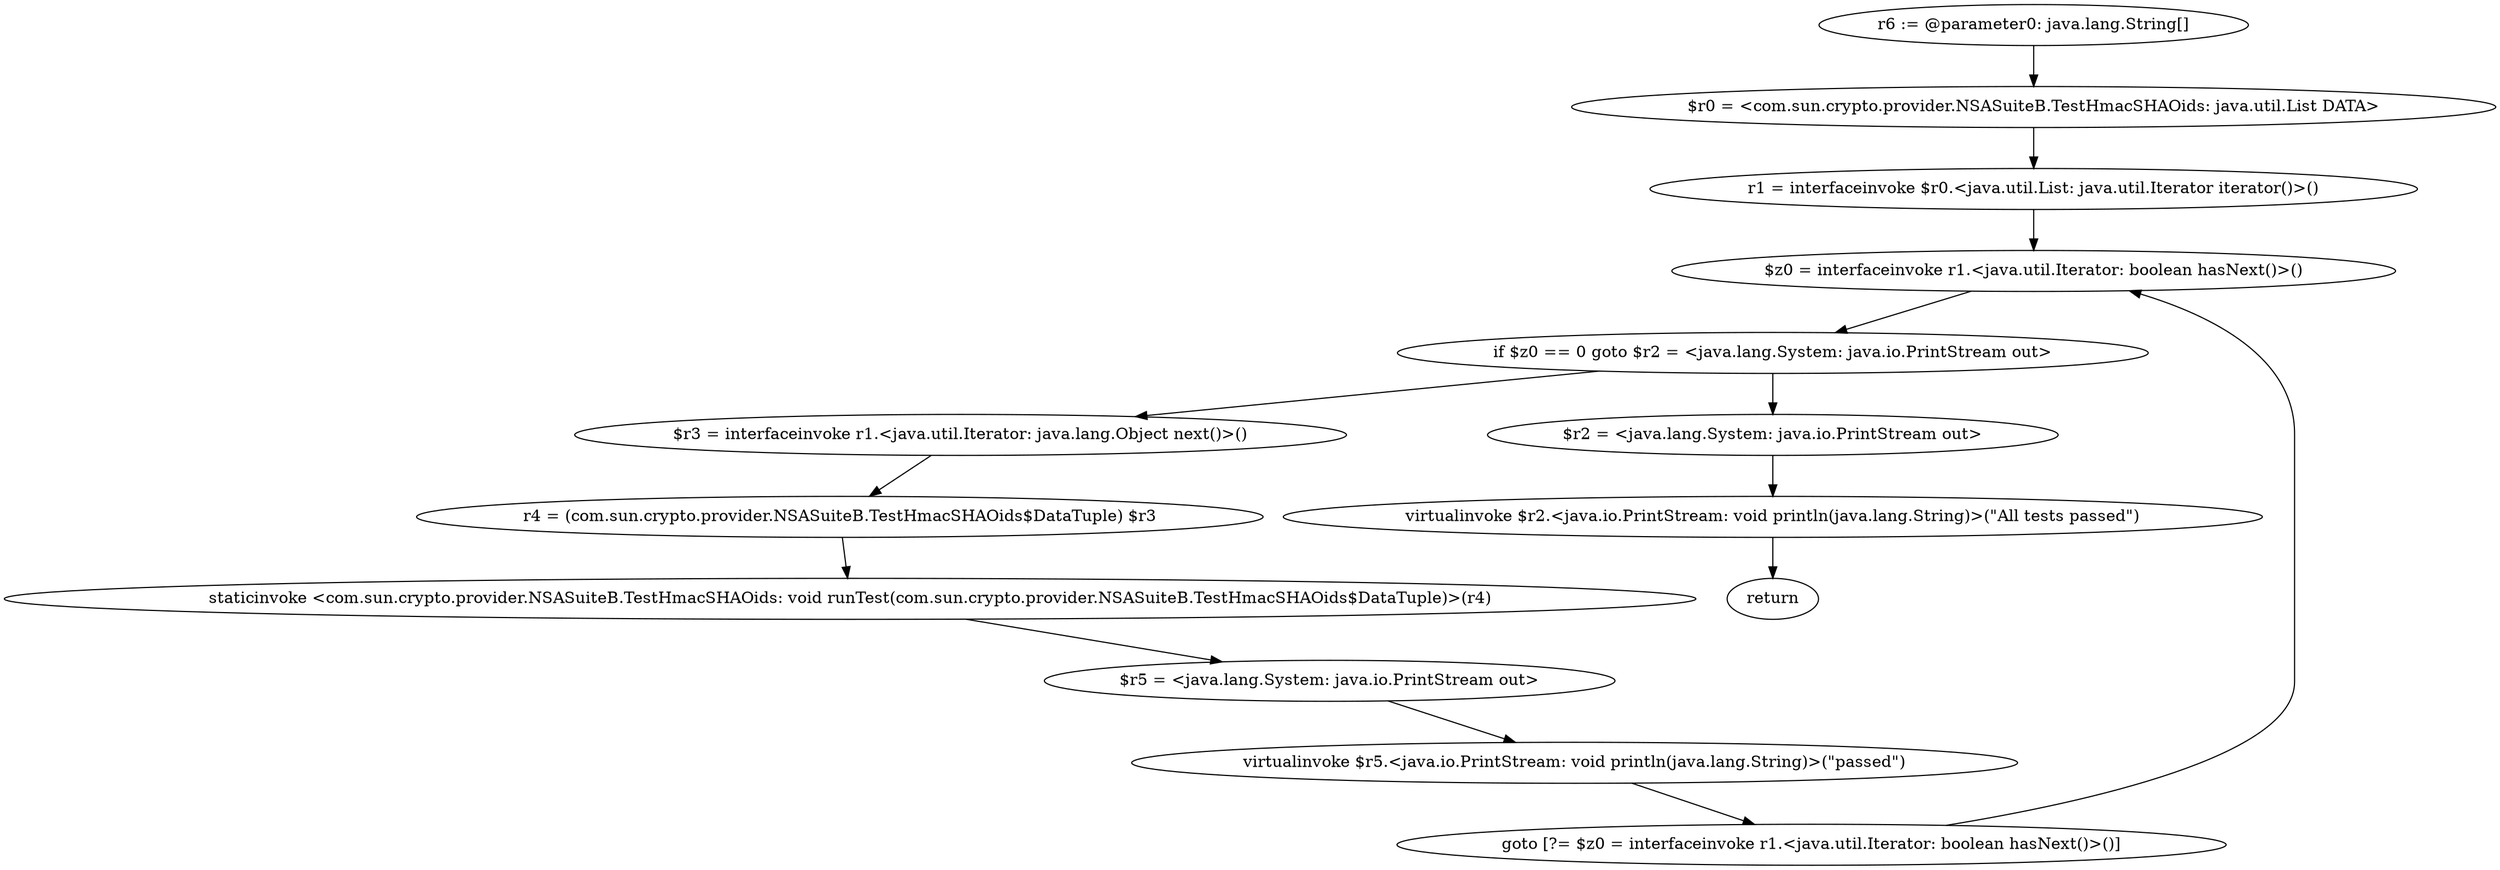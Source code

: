 digraph "unitGraph" {
    "r6 := @parameter0: java.lang.String[]"
    "$r0 = <com.sun.crypto.provider.NSASuiteB.TestHmacSHAOids: java.util.List DATA>"
    "r1 = interfaceinvoke $r0.<java.util.List: java.util.Iterator iterator()>()"
    "$z0 = interfaceinvoke r1.<java.util.Iterator: boolean hasNext()>()"
    "if $z0 == 0 goto $r2 = <java.lang.System: java.io.PrintStream out>"
    "$r3 = interfaceinvoke r1.<java.util.Iterator: java.lang.Object next()>()"
    "r4 = (com.sun.crypto.provider.NSASuiteB.TestHmacSHAOids$DataTuple) $r3"
    "staticinvoke <com.sun.crypto.provider.NSASuiteB.TestHmacSHAOids: void runTest(com.sun.crypto.provider.NSASuiteB.TestHmacSHAOids$DataTuple)>(r4)"
    "$r5 = <java.lang.System: java.io.PrintStream out>"
    "virtualinvoke $r5.<java.io.PrintStream: void println(java.lang.String)>(\"passed\")"
    "goto [?= $z0 = interfaceinvoke r1.<java.util.Iterator: boolean hasNext()>()]"
    "$r2 = <java.lang.System: java.io.PrintStream out>"
    "virtualinvoke $r2.<java.io.PrintStream: void println(java.lang.String)>(\"All tests passed\")"
    "return"
    "r6 := @parameter0: java.lang.String[]"->"$r0 = <com.sun.crypto.provider.NSASuiteB.TestHmacSHAOids: java.util.List DATA>";
    "$r0 = <com.sun.crypto.provider.NSASuiteB.TestHmacSHAOids: java.util.List DATA>"->"r1 = interfaceinvoke $r0.<java.util.List: java.util.Iterator iterator()>()";
    "r1 = interfaceinvoke $r0.<java.util.List: java.util.Iterator iterator()>()"->"$z0 = interfaceinvoke r1.<java.util.Iterator: boolean hasNext()>()";
    "$z0 = interfaceinvoke r1.<java.util.Iterator: boolean hasNext()>()"->"if $z0 == 0 goto $r2 = <java.lang.System: java.io.PrintStream out>";
    "if $z0 == 0 goto $r2 = <java.lang.System: java.io.PrintStream out>"->"$r3 = interfaceinvoke r1.<java.util.Iterator: java.lang.Object next()>()";
    "if $z0 == 0 goto $r2 = <java.lang.System: java.io.PrintStream out>"->"$r2 = <java.lang.System: java.io.PrintStream out>";
    "$r3 = interfaceinvoke r1.<java.util.Iterator: java.lang.Object next()>()"->"r4 = (com.sun.crypto.provider.NSASuiteB.TestHmacSHAOids$DataTuple) $r3";
    "r4 = (com.sun.crypto.provider.NSASuiteB.TestHmacSHAOids$DataTuple) $r3"->"staticinvoke <com.sun.crypto.provider.NSASuiteB.TestHmacSHAOids: void runTest(com.sun.crypto.provider.NSASuiteB.TestHmacSHAOids$DataTuple)>(r4)";
    "staticinvoke <com.sun.crypto.provider.NSASuiteB.TestHmacSHAOids: void runTest(com.sun.crypto.provider.NSASuiteB.TestHmacSHAOids$DataTuple)>(r4)"->"$r5 = <java.lang.System: java.io.PrintStream out>";
    "$r5 = <java.lang.System: java.io.PrintStream out>"->"virtualinvoke $r5.<java.io.PrintStream: void println(java.lang.String)>(\"passed\")";
    "virtualinvoke $r5.<java.io.PrintStream: void println(java.lang.String)>(\"passed\")"->"goto [?= $z0 = interfaceinvoke r1.<java.util.Iterator: boolean hasNext()>()]";
    "goto [?= $z0 = interfaceinvoke r1.<java.util.Iterator: boolean hasNext()>()]"->"$z0 = interfaceinvoke r1.<java.util.Iterator: boolean hasNext()>()";
    "$r2 = <java.lang.System: java.io.PrintStream out>"->"virtualinvoke $r2.<java.io.PrintStream: void println(java.lang.String)>(\"All tests passed\")";
    "virtualinvoke $r2.<java.io.PrintStream: void println(java.lang.String)>(\"All tests passed\")"->"return";
}
